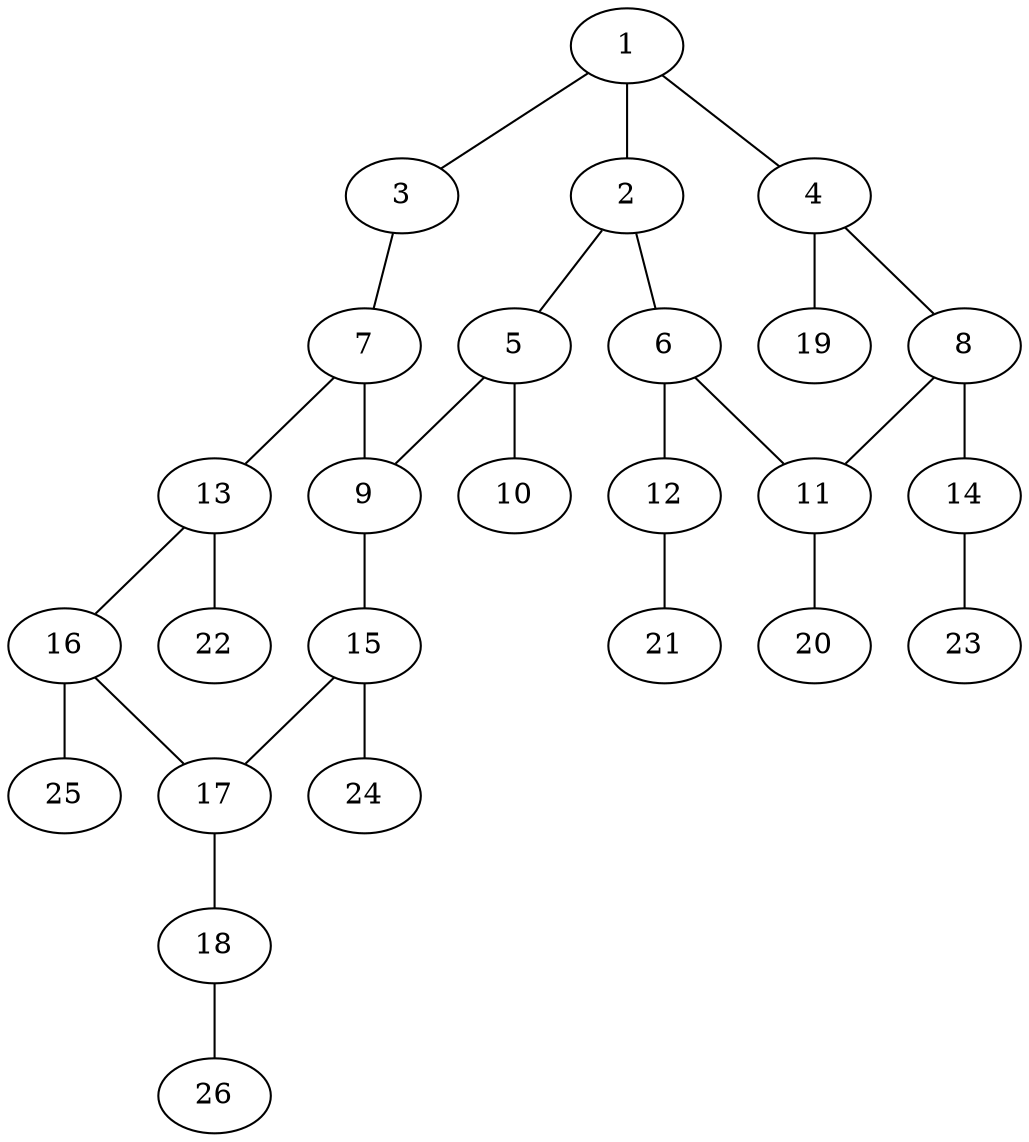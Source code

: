 graph molecule_1646 {
	1	 [chem=C];
	2	 [chem=C];
	1 -- 2	 [valence=2];
	3	 [chem=O];
	1 -- 3	 [valence=1];
	4	 [chem=C];
	1 -- 4	 [valence=1];
	5	 [chem=C];
	2 -- 5	 [valence=1];
	6	 [chem=C];
	2 -- 6	 [valence=1];
	7	 [chem=C];
	3 -- 7	 [valence=1];
	8	 [chem=C];
	4 -- 8	 [valence=2];
	19	 [chem=H];
	4 -- 19	 [valence=1];
	9	 [chem=C];
	5 -- 9	 [valence=1];
	10	 [chem=O];
	5 -- 10	 [valence=2];
	11	 [chem=C];
	6 -- 11	 [valence=2];
	12	 [chem=O];
	6 -- 12	 [valence=1];
	7 -- 9	 [valence=2];
	13	 [chem=C];
	7 -- 13	 [valence=1];
	8 -- 11	 [valence=1];
	14	 [chem=O];
	8 -- 14	 [valence=1];
	15	 [chem=C];
	9 -- 15	 [valence=1];
	20	 [chem=H];
	11 -- 20	 [valence=1];
	21	 [chem=H];
	12 -- 21	 [valence=1];
	16	 [chem=C];
	13 -- 16	 [valence=2];
	22	 [chem=H];
	13 -- 22	 [valence=1];
	23	 [chem=H];
	14 -- 23	 [valence=1];
	17	 [chem=C];
	15 -- 17	 [valence=2];
	24	 [chem=H];
	15 -- 24	 [valence=1];
	16 -- 17	 [valence=1];
	25	 [chem=H];
	16 -- 25	 [valence=1];
	18	 [chem=O];
	17 -- 18	 [valence=1];
	26	 [chem=H];
	18 -- 26	 [valence=1];
}

